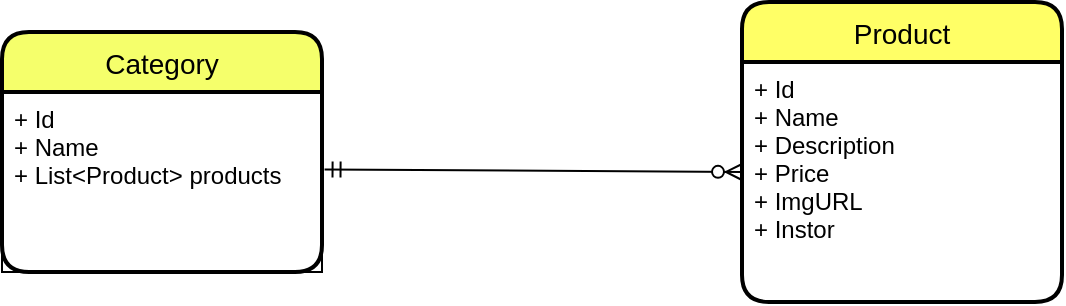 <mxfile version="17.2.1" type="device"><diagram id="gbgyiPy8HOaVEIKJ3tS6" name="Page-1"><mxGraphModel dx="1182" dy="491" grid="1" gridSize="10" guides="1" tooltips="1" connect="1" arrows="1" fold="1" page="1" pageScale="1" pageWidth="827" pageHeight="1169" math="0" shadow="0"><root><mxCell id="0"/><mxCell id="1" parent="0"/><mxCell id="_g2qUPGdJ-vJEk72vY2G-1" value="Category" style="swimlane;childLayout=stackLayout;horizontal=1;startSize=30;horizontalStack=0;rounded=1;fontSize=14;fontStyle=0;strokeWidth=2;resizeParent=0;resizeLast=1;shadow=0;dashed=0;align=center;fillColor=#F5FF6B;" vertex="1" parent="1"><mxGeometry x="110" y="130" width="160" height="120" as="geometry"/></mxCell><mxCell id="_g2qUPGdJ-vJEk72vY2G-2" value="+ Id&#10;+ Name&#10;+ List&lt;Product&gt; products&#10;" style="align=left;strokeColor=#000000;fillColor=none;spacingLeft=4;fontSize=12;verticalAlign=top;resizable=0;rotatable=0;part=1;" vertex="1" parent="_g2qUPGdJ-vJEk72vY2G-1"><mxGeometry y="30" width="160" height="90" as="geometry"/></mxCell><mxCell id="_g2qUPGdJ-vJEk72vY2G-3" value="Product" style="swimlane;childLayout=stackLayout;horizontal=1;startSize=30;horizontalStack=0;rounded=1;fontSize=14;fontStyle=0;strokeWidth=2;resizeParent=0;resizeLast=1;shadow=0;dashed=0;align=center;fillColor=#FFFF66;" vertex="1" parent="1"><mxGeometry x="480" y="115" width="160" height="150" as="geometry"/></mxCell><mxCell id="_g2qUPGdJ-vJEk72vY2G-4" value="+ Id&#10;+ Name&#10;+ Description&#10;+ Price&#10;+ ImgURL&#10;+ Instor&#10;" style="align=left;strokeColor=none;fillColor=none;spacingLeft=4;fontSize=12;verticalAlign=top;resizable=0;rotatable=0;part=1;" vertex="1" parent="_g2qUPGdJ-vJEk72vY2G-3"><mxGeometry y="30" width="160" height="120" as="geometry"/></mxCell><mxCell id="_g2qUPGdJ-vJEk72vY2G-5" value="" style="fontSize=12;html=1;endArrow=ERzeroToMany;startArrow=ERmandOne;rounded=0;exitX=1.008;exitY=0.43;exitDx=0;exitDy=0;exitPerimeter=0;" edge="1" parent="1" source="_g2qUPGdJ-vJEk72vY2G-2"><mxGeometry width="100" height="100" relative="1" as="geometry"><mxPoint x="270" y="390" as="sourcePoint"/><mxPoint x="480" y="200" as="targetPoint"/></mxGeometry></mxCell></root></mxGraphModel></diagram></mxfile>